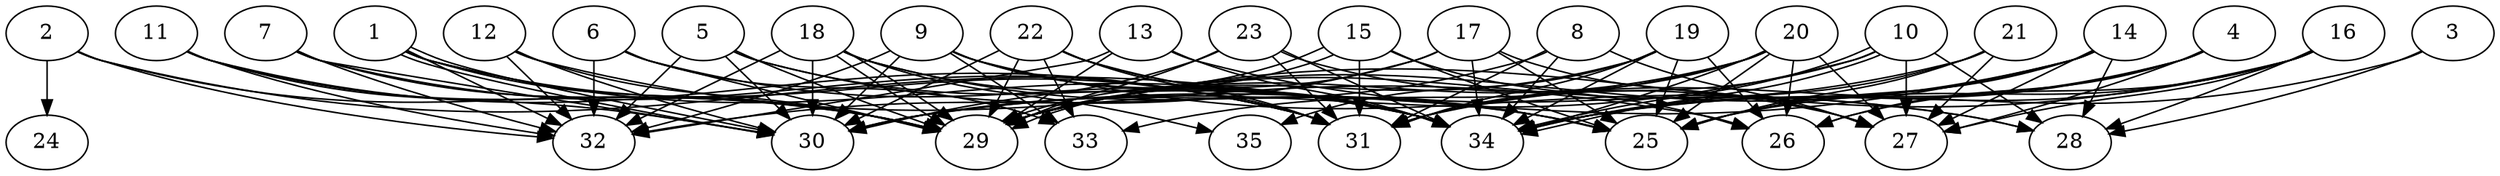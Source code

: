 // DAG automatically generated by daggen at Thu Oct  3 14:05:37 2019
// ./daggen --dot -n 35 --ccr 0.4 --fat 0.9 --regular 0.9 --density 0.9 --mindata 5242880 --maxdata 52428800 
digraph G {
  1 [size="38464000", alpha="0.01", expect_size="15385600"] 
  1 -> 29 [size ="15385600"]
  1 -> 30 [size ="15385600"]
  1 -> 30 [size ="15385600"]
  1 -> 31 [size ="15385600"]
  1 -> 32 [size ="15385600"]
  1 -> 34 [size ="15385600"]
  2 [size="30039040", alpha="0.03", expect_size="12015616"] 
  2 -> 24 [size ="12015616"]
  2 -> 29 [size ="12015616"]
  2 -> 32 [size ="12015616"]
  2 -> 34 [size ="12015616"]
  3 [size="32691200", alpha="0.05", expect_size="13076480"] 
  3 -> 28 [size ="13076480"]
  3 -> 34 [size ="13076480"]
  4 [size="100508160", alpha="0.17", expect_size="40203264"] 
  4 -> 26 [size ="40203264"]
  4 -> 27 [size ="40203264"]
  4 -> 31 [size ="40203264"]
  4 -> 34 [size ="40203264"]
  5 [size="102499840", alpha="0.04", expect_size="40999936"] 
  5 -> 25 [size ="40999936"]
  5 -> 29 [size ="40999936"]
  5 -> 30 [size ="40999936"]
  5 -> 32 [size ="40999936"]
  5 -> 34 [size ="40999936"]
  6 [size="44221440", alpha="0.16", expect_size="17688576"] 
  6 -> 29 [size ="17688576"]
  6 -> 32 [size ="17688576"]
  6 -> 33 [size ="17688576"]
  6 -> 34 [size ="17688576"]
  7 [size="129049600", alpha="0.03", expect_size="51619840"] 
  7 -> 29 [size ="51619840"]
  7 -> 30 [size ="51619840"]
  7 -> 31 [size ="51619840"]
  7 -> 32 [size ="51619840"]
  8 [size="123712000", alpha="0.06", expect_size="49484800"] 
  8 -> 27 [size ="49484800"]
  8 -> 30 [size ="49484800"]
  8 -> 31 [size ="49484800"]
  8 -> 34 [size ="49484800"]
  9 [size="33029120", alpha="0.09", expect_size="13211648"] 
  9 -> 28 [size ="13211648"]
  9 -> 30 [size ="13211648"]
  9 -> 31 [size ="13211648"]
  9 -> 32 [size ="13211648"]
  9 -> 33 [size ="13211648"]
  9 -> 34 [size ="13211648"]
  10 [size="118855680", alpha="0.19", expect_size="47542272"] 
  10 -> 27 [size ="47542272"]
  10 -> 28 [size ="47542272"]
  10 -> 30 [size ="47542272"]
  10 -> 31 [size ="47542272"]
  10 -> 34 [size ="47542272"]
  10 -> 34 [size ="47542272"]
  11 [size="42977280", alpha="0.19", expect_size="17190912"] 
  11 -> 29 [size ="17190912"]
  11 -> 30 [size ="17190912"]
  11 -> 31 [size ="17190912"]
  11 -> 32 [size ="17190912"]
  12 [size="48563200", alpha="0.11", expect_size="19425280"] 
  12 -> 26 [size ="19425280"]
  12 -> 29 [size ="19425280"]
  12 -> 30 [size ="19425280"]
  12 -> 32 [size ="19425280"]
  13 [size="68769280", alpha="0.12", expect_size="27507712"] 
  13 -> 28 [size ="27507712"]
  13 -> 29 [size ="27507712"]
  13 -> 32 [size ="27507712"]
  13 -> 34 [size ="27507712"]
  14 [size="100464640", alpha="0.16", expect_size="40185856"] 
  14 -> 25 [size ="40185856"]
  14 -> 27 [size ="40185856"]
  14 -> 28 [size ="40185856"]
  14 -> 29 [size ="40185856"]
  14 -> 30 [size ="40185856"]
  14 -> 34 [size ="40185856"]
  15 [size="83791360", alpha="0.02", expect_size="33516544"] 
  15 -> 25 [size ="33516544"]
  15 -> 26 [size ="33516544"]
  15 -> 29 [size ="33516544"]
  15 -> 29 [size ="33516544"]
  15 -> 31 [size ="33516544"]
  16 [size="105262080", alpha="0.03", expect_size="42104832"] 
  16 -> 25 [size ="42104832"]
  16 -> 26 [size ="42104832"]
  16 -> 27 [size ="42104832"]
  16 -> 28 [size ="42104832"]
  16 -> 29 [size ="42104832"]
  16 -> 34 [size ="42104832"]
  17 [size="84592640", alpha="0.10", expect_size="33837056"] 
  17 -> 25 [size ="33837056"]
  17 -> 27 [size ="33837056"]
  17 -> 29 [size ="33837056"]
  17 -> 32 [size ="33837056"]
  17 -> 34 [size ="33837056"]
  18 [size="102684160", alpha="0.12", expect_size="41073664"] 
  18 -> 25 [size ="41073664"]
  18 -> 29 [size ="41073664"]
  18 -> 29 [size ="41073664"]
  18 -> 30 [size ="41073664"]
  18 -> 32 [size ="41073664"]
  18 -> 34 [size ="41073664"]
  18 -> 35 [size ="41073664"]
  19 [size="21217280", alpha="0.09", expect_size="8486912"] 
  19 -> 25 [size ="8486912"]
  19 -> 26 [size ="8486912"]
  19 -> 29 [size ="8486912"]
  19 -> 31 [size ="8486912"]
  19 -> 34 [size ="8486912"]
  19 -> 35 [size ="8486912"]
  20 [size="76807680", alpha="0.15", expect_size="30723072"] 
  20 -> 25 [size ="30723072"]
  20 -> 26 [size ="30723072"]
  20 -> 27 [size ="30723072"]
  20 -> 29 [size ="30723072"]
  20 -> 31 [size ="30723072"]
  20 -> 33 [size ="30723072"]
  20 -> 34 [size ="30723072"]
  21 [size="69724160", alpha="0.05", expect_size="27889664"] 
  21 -> 25 [size ="27889664"]
  21 -> 27 [size ="27889664"]
  21 -> 29 [size ="27889664"]
  21 -> 34 [size ="27889664"]
  22 [size="64995840", alpha="0.19", expect_size="25998336"] 
  22 -> 25 [size ="25998336"]
  22 -> 29 [size ="25998336"]
  22 -> 30 [size ="25998336"]
  22 -> 31 [size ="25998336"]
  22 -> 33 [size ="25998336"]
  22 -> 34 [size ="25998336"]
  23 [size="128645120", alpha="0.15", expect_size="51458048"] 
  23 -> 27 [size ="51458048"]
  23 -> 29 [size ="51458048"]
  23 -> 30 [size ="51458048"]
  23 -> 31 [size ="51458048"]
  23 -> 34 [size ="51458048"]
  24 [size="81763840", alpha="0.06", expect_size="32705536"] 
  25 [size="55841280", alpha="0.13", expect_size="22336512"] 
  26 [size="70013440", alpha="0.05", expect_size="28005376"] 
  27 [size="87319040", alpha="0.16", expect_size="34927616"] 
  28 [size="25610240", alpha="0.06", expect_size="10244096"] 
  29 [size="97548800", alpha="0.20", expect_size="39019520"] 
  30 [size="32289280", alpha="0.11", expect_size="12915712"] 
  31 [size="120632320", alpha="0.08", expect_size="48252928"] 
  32 [size="34037760", alpha="0.11", expect_size="13615104"] 
  33 [size="25372160", alpha="0.03", expect_size="10148864"] 
  34 [size="114219520", alpha="0.09", expect_size="45687808"] 
  35 [size="34086400", alpha="0.08", expect_size="13634560"] 
}
